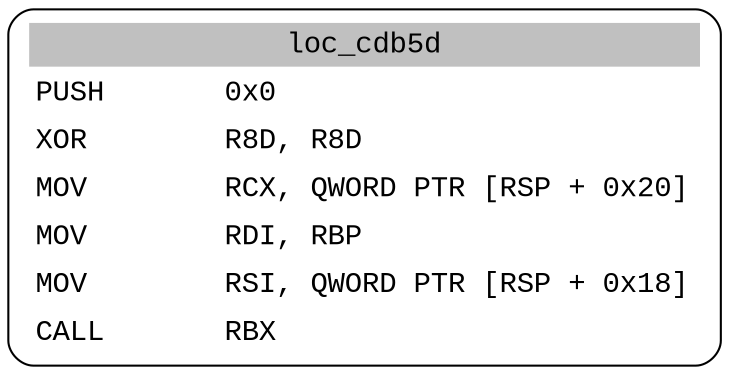digraph asm_graph {
1941 [
shape="Mrecord" fontname="Courier New"label =<<table border="0" cellborder="0" cellpadding="3"><tr><td align="center" colspan="2" bgcolor="grey">loc_cdb5d</td></tr><tr><td align="left">PUSH       0x0</td></tr><tr><td align="left">XOR        R8D, R8D</td></tr><tr><td align="left">MOV        RCX, QWORD PTR [RSP + 0x20]</td></tr><tr><td align="left">MOV        RDI, RBP</td></tr><tr><td align="left">MOV        RSI, QWORD PTR [RSP + 0x18]</td></tr><tr><td align="left">CALL       RBX</td></tr></table>> ];
}